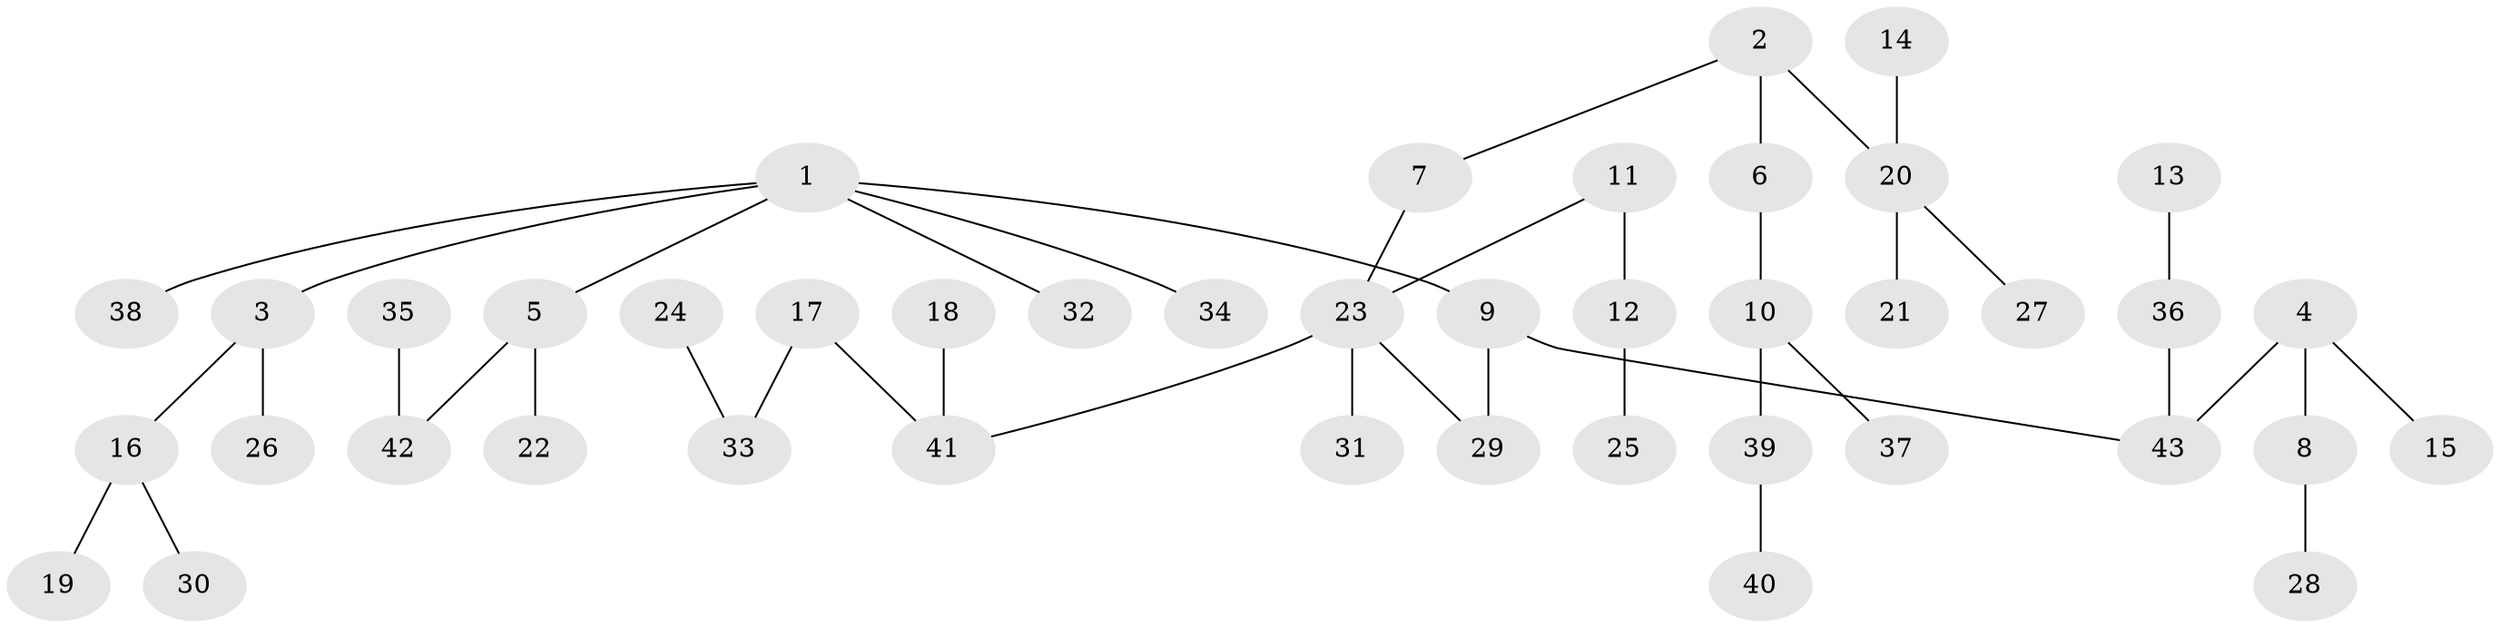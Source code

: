 // original degree distribution, {4: 0.05813953488372093, 6: 0.03488372093023256, 3: 0.1511627906976744, 1: 0.46511627906976744, 2: 0.27906976744186046, 5: 0.011627906976744186}
// Generated by graph-tools (version 1.1) at 2025/02/03/09/25 03:02:21]
// undirected, 43 vertices, 42 edges
graph export_dot {
graph [start="1"]
  node [color=gray90,style=filled];
  1;
  2;
  3;
  4;
  5;
  6;
  7;
  8;
  9;
  10;
  11;
  12;
  13;
  14;
  15;
  16;
  17;
  18;
  19;
  20;
  21;
  22;
  23;
  24;
  25;
  26;
  27;
  28;
  29;
  30;
  31;
  32;
  33;
  34;
  35;
  36;
  37;
  38;
  39;
  40;
  41;
  42;
  43;
  1 -- 3 [weight=1.0];
  1 -- 5 [weight=1.0];
  1 -- 9 [weight=1.0];
  1 -- 32 [weight=1.0];
  1 -- 34 [weight=1.0];
  1 -- 38 [weight=1.0];
  2 -- 6 [weight=1.0];
  2 -- 7 [weight=1.0];
  2 -- 20 [weight=1.0];
  3 -- 16 [weight=1.0];
  3 -- 26 [weight=1.0];
  4 -- 8 [weight=1.0];
  4 -- 15 [weight=1.0];
  4 -- 43 [weight=1.0];
  5 -- 22 [weight=1.0];
  5 -- 42 [weight=1.0];
  6 -- 10 [weight=1.0];
  7 -- 23 [weight=1.0];
  8 -- 28 [weight=1.0];
  9 -- 29 [weight=1.0];
  9 -- 43 [weight=1.0];
  10 -- 37 [weight=1.0];
  10 -- 39 [weight=1.0];
  11 -- 12 [weight=1.0];
  11 -- 23 [weight=1.0];
  12 -- 25 [weight=1.0];
  13 -- 36 [weight=1.0];
  14 -- 20 [weight=1.0];
  16 -- 19 [weight=1.0];
  16 -- 30 [weight=1.0];
  17 -- 33 [weight=1.0];
  17 -- 41 [weight=1.0];
  18 -- 41 [weight=1.0];
  20 -- 21 [weight=1.0];
  20 -- 27 [weight=1.0];
  23 -- 29 [weight=1.0];
  23 -- 31 [weight=1.0];
  23 -- 41 [weight=1.0];
  24 -- 33 [weight=1.0];
  35 -- 42 [weight=1.0];
  36 -- 43 [weight=1.0];
  39 -- 40 [weight=1.0];
}
